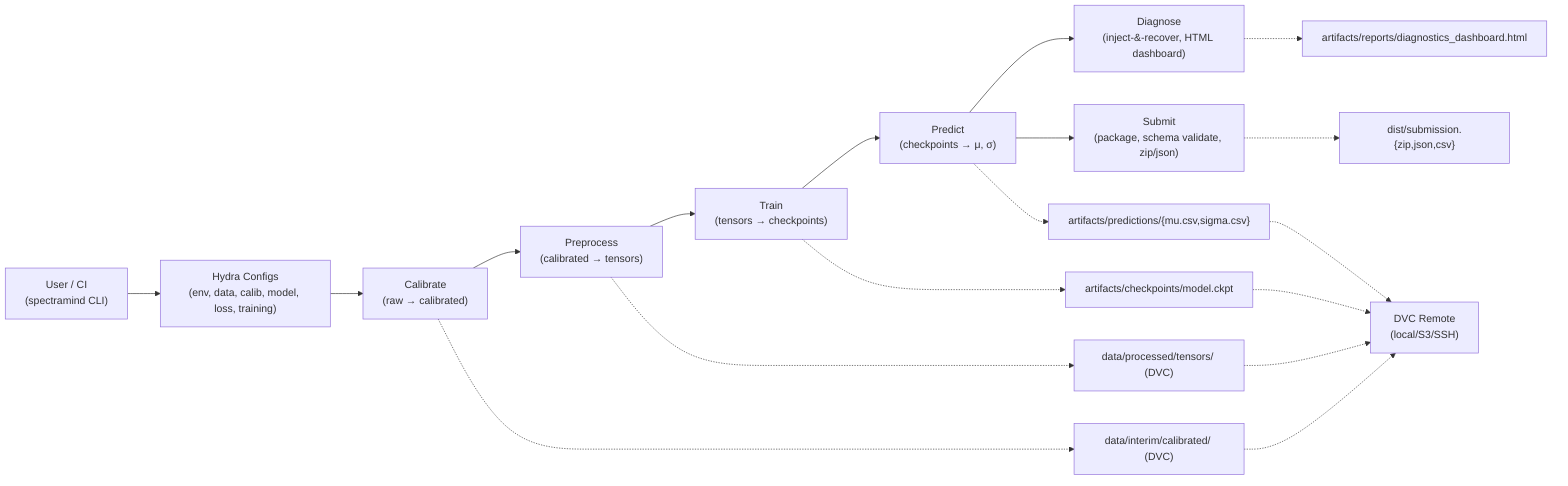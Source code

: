 flowchart LR
  %% =============================
  %% USER / CLI ENTRY
  %% =============================
  A["User / CI<br/>(spectramind CLI)"] --> B["Hydra Configs<br/>(env, data, calib, model, loss, training)"]

  %% =============================
  %% PIPELINE STAGES
  %% =============================
  B --> C["Calibrate<br/>(raw → calibrated)"]
  C --> D["Preprocess<br/>(calibrated → tensors)"]
  D --> E["Train<br/>(tensors → checkpoints)"]
  E --> F["Predict<br/>(checkpoints → μ, σ)"]
  F --> G["Diagnose<br/>(inject-&-recover, HTML dashboard)"]
  F --> H["Submit<br/>(package, schema validate, zip/json)"]

  %% =============================
  %% ARTIFACTS & STORAGE
  %% =============================
  C -.-> Z["data/interim/calibrated/ (DVC)"]
  D -.-> Y["data/processed/tensors/ (DVC)"]
  E -.-> X["artifacts/checkpoints/model.ckpt"]
  F -.-> W["artifacts/predictions/{mu.csv,sigma.csv}"]
  G -.-> V["artifacts/reports/diagnostics_dashboard.html"]
  H -.-> U["dist/submission.{zip,json,csv}"]

  %% =============================
  %% REMOTE CACHE
  %% =============================
  Z -.-> R["DVC Remote<br/>(local/S3/SSH)"]
  Y -.-> R
  X -.-> R
  W -.-> R